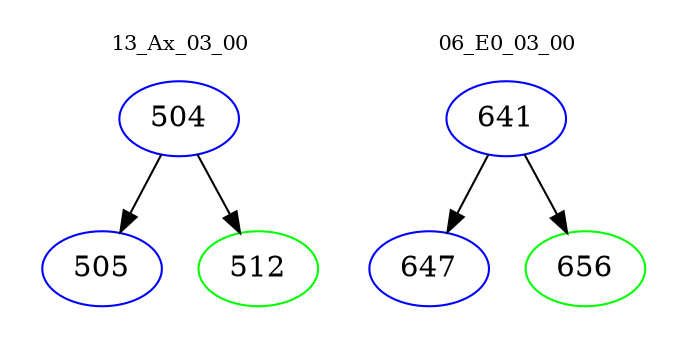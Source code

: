 digraph{
subgraph cluster_0 {
color = white
label = "13_Ax_03_00";
fontsize=10;
T0_504 [label="504", color="blue"]
T0_504 -> T0_505 [color="black"]
T0_505 [label="505", color="blue"]
T0_504 -> T0_512 [color="black"]
T0_512 [label="512", color="green"]
}
subgraph cluster_1 {
color = white
label = "06_E0_03_00";
fontsize=10;
T1_641 [label="641", color="blue"]
T1_641 -> T1_647 [color="black"]
T1_647 [label="647", color="blue"]
T1_641 -> T1_656 [color="black"]
T1_656 [label="656", color="green"]
}
}
